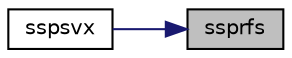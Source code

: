 digraph "ssprfs"
{
 // LATEX_PDF_SIZE
  edge [fontname="Helvetica",fontsize="10",labelfontname="Helvetica",labelfontsize="10"];
  node [fontname="Helvetica",fontsize="10",shape=record];
  rankdir="RL";
  Node1 [label="ssprfs",height=0.2,width=0.4,color="black", fillcolor="grey75", style="filled", fontcolor="black",tooltip="SSPRFS"];
  Node1 -> Node2 [dir="back",color="midnightblue",fontsize="10",style="solid",fontname="Helvetica"];
  Node2 [label="sspsvx",height=0.2,width=0.4,color="black", fillcolor="white", style="filled",URL="$sspsvx_8f.html#a52467870da59d888cefe37e1ca7960ed",tooltip="SSPSVX computes the solution to system of linear equations A * X = B for OTHER matrices"];
}
